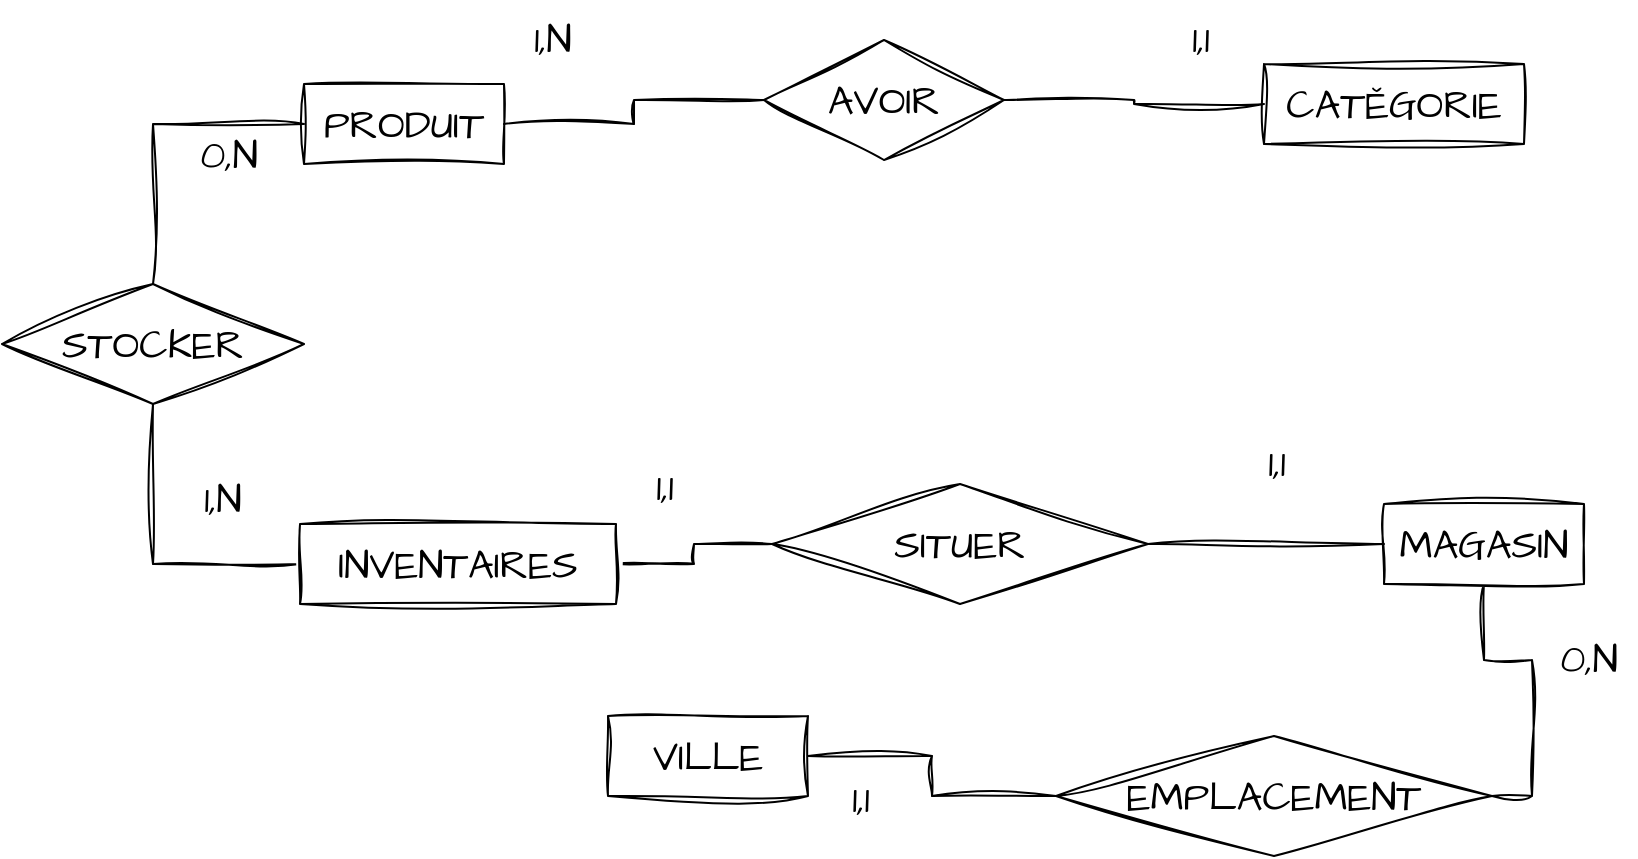 <mxfile version="23.0.2" type="github">
  <diagram id="R2lEEEUBdFMjLlhIrx00" name="Page-1">
    <mxGraphModel dx="2273" dy="1454" grid="1" gridSize="2" guides="1" tooltips="1" connect="1" arrows="1" fold="1" page="1" pageScale="1" pageWidth="1100" pageHeight="850" math="0" shadow="0" extFonts="Permanent Marker^https://fonts.googleapis.com/css?family=Permanent+Marker">
      <root>
        <mxCell id="0" />
        <mxCell id="1" parent="0" />
        <mxCell id="o3ELeT9XmKpT3e3H9N4E-15" value="PRODUIT" style="whiteSpace=wrap;html=1;align=center;sketch=1;hachureGap=4;jiggle=2;curveFitting=1;fontFamily=Architects Daughter;fontSource=https%3A%2F%2Ffonts.googleapis.com%2Fcss%3Ffamily%3DArchitects%2BDaughter;fontSize=20;" vertex="1" parent="1">
          <mxGeometry x="-273" y="-148" width="100" height="40" as="geometry" />
        </mxCell>
        <mxCell id="o3ELeT9XmKpT3e3H9N4E-17" value="CATĚGORIE" style="whiteSpace=wrap;html=1;align=center;sketch=1;hachureGap=4;jiggle=2;curveFitting=1;fontFamily=Architects Daughter;fontSource=https%3A%2F%2Ffonts.googleapis.com%2Fcss%3Ffamily%3DArchitects%2BDaughter;fontSize=20;" vertex="1" parent="1">
          <mxGeometry x="207" y="-158" width="130" height="40" as="geometry" />
        </mxCell>
        <mxCell id="o3ELeT9XmKpT3e3H9N4E-32" style="edgeStyle=orthogonalEdgeStyle;rounded=0;sketch=1;hachureGap=4;jiggle=2;curveFitting=1;orthogonalLoop=1;jettySize=auto;html=1;exitX=0;exitY=0.5;exitDx=0;exitDy=0;entryX=0.5;entryY=1;entryDx=0;entryDy=0;fontFamily=Architects Daughter;fontSource=https%3A%2F%2Ffonts.googleapis.com%2Fcss%3Ffamily%3DArchitects%2BDaughter;fontSize=16;endArrow=none;endFill=0;" edge="1" parent="1" source="o3ELeT9XmKpT3e3H9N4E-19" target="o3ELeT9XmKpT3e3H9N4E-27">
          <mxGeometry relative="1" as="geometry" />
        </mxCell>
        <mxCell id="o3ELeT9XmKpT3e3H9N4E-34" style="edgeStyle=orthogonalEdgeStyle;rounded=0;sketch=1;hachureGap=4;jiggle=2;curveFitting=1;orthogonalLoop=1;jettySize=auto;html=1;exitX=1;exitY=0.5;exitDx=0;exitDy=0;entryX=0;entryY=0.5;entryDx=0;entryDy=0;fontFamily=Architects Daughter;fontSource=https%3A%2F%2Ffonts.googleapis.com%2Fcss%3Ffamily%3DArchitects%2BDaughter;fontSize=16;endArrow=none;endFill=0;" edge="1" parent="1" source="o3ELeT9XmKpT3e3H9N4E-19" target="o3ELeT9XmKpT3e3H9N4E-33">
          <mxGeometry relative="1" as="geometry" />
        </mxCell>
        <mxCell id="o3ELeT9XmKpT3e3H9N4E-19" value="INVENTAIRES" style="whiteSpace=wrap;html=1;align=center;sketch=1;hachureGap=4;jiggle=2;curveFitting=1;fontFamily=Architects Daughter;fontSource=https%3A%2F%2Ffonts.googleapis.com%2Fcss%3Ffamily%3DArchitects%2BDaughter;fontSize=20;" vertex="1" parent="1">
          <mxGeometry x="-275" y="72" width="158" height="40" as="geometry" />
        </mxCell>
        <mxCell id="o3ELeT9XmKpT3e3H9N4E-39" style="edgeStyle=orthogonalEdgeStyle;rounded=0;sketch=1;hachureGap=4;jiggle=2;curveFitting=1;orthogonalLoop=1;jettySize=auto;html=1;exitX=0.5;exitY=1;exitDx=0;exitDy=0;entryX=1;entryY=0.5;entryDx=0;entryDy=0;fontFamily=Architects Daughter;fontSource=https%3A%2F%2Ffonts.googleapis.com%2Fcss%3Ffamily%3DArchitects%2BDaughter;fontSize=16;endArrow=none;endFill=0;" edge="1" parent="1" source="o3ELeT9XmKpT3e3H9N4E-20" target="o3ELeT9XmKpT3e3H9N4E-38">
          <mxGeometry relative="1" as="geometry" />
        </mxCell>
        <mxCell id="o3ELeT9XmKpT3e3H9N4E-20" value="MAGASIN" style="whiteSpace=wrap;html=1;align=center;sketch=1;hachureGap=4;jiggle=2;curveFitting=1;fontFamily=Architects Daughter;fontSource=https%3A%2F%2Ffonts.googleapis.com%2Fcss%3Ffamily%3DArchitects%2BDaughter;fontSize=20;" vertex="1" parent="1">
          <mxGeometry x="267" y="62" width="100" height="40" as="geometry" />
        </mxCell>
        <mxCell id="o3ELeT9XmKpT3e3H9N4E-21" value="VILLE" style="whiteSpace=wrap;html=1;align=center;sketch=1;hachureGap=4;jiggle=2;curveFitting=1;fontFamily=Architects Daughter;fontSource=https%3A%2F%2Ffonts.googleapis.com%2Fcss%3Ffamily%3DArchitects%2BDaughter;fontSize=20;" vertex="1" parent="1">
          <mxGeometry x="-121" y="168" width="100" height="40" as="geometry" />
        </mxCell>
        <mxCell id="o3ELeT9XmKpT3e3H9N4E-23" style="edgeStyle=orthogonalEdgeStyle;rounded=0;sketch=1;hachureGap=4;jiggle=2;curveFitting=1;orthogonalLoop=1;jettySize=auto;html=1;entryX=1;entryY=0.5;entryDx=0;entryDy=0;fontFamily=Architects Daughter;fontSource=https%3A%2F%2Ffonts.googleapis.com%2Fcss%3Ffamily%3DArchitects%2BDaughter;fontSize=16;endArrow=none;endFill=0;" edge="1" parent="1" source="o3ELeT9XmKpT3e3H9N4E-22" target="o3ELeT9XmKpT3e3H9N4E-15">
          <mxGeometry relative="1" as="geometry" />
        </mxCell>
        <mxCell id="o3ELeT9XmKpT3e3H9N4E-24" style="edgeStyle=orthogonalEdgeStyle;rounded=0;sketch=1;hachureGap=4;jiggle=2;curveFitting=1;orthogonalLoop=1;jettySize=auto;html=1;exitX=1;exitY=0.5;exitDx=0;exitDy=0;entryX=0;entryY=0.5;entryDx=0;entryDy=0;fontFamily=Architects Daughter;fontSource=https%3A%2F%2Ffonts.googleapis.com%2Fcss%3Ffamily%3DArchitects%2BDaughter;fontSize=16;endArrow=none;endFill=0;" edge="1" parent="1" source="o3ELeT9XmKpT3e3H9N4E-22" target="o3ELeT9XmKpT3e3H9N4E-17">
          <mxGeometry relative="1" as="geometry" />
        </mxCell>
        <mxCell id="o3ELeT9XmKpT3e3H9N4E-22" value="AVOIR" style="shape=rhombus;perimeter=rhombusPerimeter;whiteSpace=wrap;html=1;align=center;sketch=1;hachureGap=4;jiggle=2;curveFitting=1;fontFamily=Architects Daughter;fontSource=https%3A%2F%2Ffonts.googleapis.com%2Fcss%3Ffamily%3DArchitects%2BDaughter;fontSize=20;" vertex="1" parent="1">
          <mxGeometry x="-43" y="-170" width="120" height="60" as="geometry" />
        </mxCell>
        <mxCell id="o3ELeT9XmKpT3e3H9N4E-25" value="1,N" style="text;html=1;align=center;verticalAlign=middle;resizable=0;points=[];autosize=1;strokeColor=none;fillColor=none;fontSize=20;fontFamily=Architects Daughter;" vertex="1" parent="1">
          <mxGeometry x="-168" y="-190" width="38" height="38" as="geometry" />
        </mxCell>
        <mxCell id="o3ELeT9XmKpT3e3H9N4E-26" value="1,1" style="text;html=1;align=center;verticalAlign=middle;resizable=0;points=[];autosize=1;strokeColor=none;fillColor=none;fontSize=20;fontFamily=Architects Daughter;" vertex="1" parent="1">
          <mxGeometry x="161" y="-190" width="28" height="38" as="geometry" />
        </mxCell>
        <mxCell id="o3ELeT9XmKpT3e3H9N4E-29" style="edgeStyle=orthogonalEdgeStyle;rounded=0;sketch=1;hachureGap=4;jiggle=2;curveFitting=1;orthogonalLoop=1;jettySize=auto;html=1;entryX=0;entryY=0.5;entryDx=0;entryDy=0;fontFamily=Architects Daughter;fontSource=https%3A%2F%2Ffonts.googleapis.com%2Fcss%3Ffamily%3DArchitects%2BDaughter;fontSize=16;endArrow=none;endFill=0;" edge="1" parent="1" source="o3ELeT9XmKpT3e3H9N4E-27" target="o3ELeT9XmKpT3e3H9N4E-15">
          <mxGeometry relative="1" as="geometry" />
        </mxCell>
        <mxCell id="o3ELeT9XmKpT3e3H9N4E-27" value="STOCKER" style="shape=rhombus;perimeter=rhombusPerimeter;whiteSpace=wrap;html=1;align=center;sketch=1;hachureGap=4;jiggle=2;curveFitting=1;fontFamily=Architects Daughter;fontSource=https%3A%2F%2Ffonts.googleapis.com%2Fcss%3Ffamily%3DArchitects%2BDaughter;fontSize=20;" vertex="1" parent="1">
          <mxGeometry x="-424" y="-48" width="151" height="60" as="geometry" />
        </mxCell>
        <mxCell id="o3ELeT9XmKpT3e3H9N4E-30" value="1,N" style="text;html=1;align=center;verticalAlign=middle;resizable=0;points=[];autosize=1;strokeColor=none;fillColor=none;fontSize=20;fontFamily=Architects Daughter;" vertex="1" parent="1">
          <mxGeometry x="-333" y="40" width="38" height="38" as="geometry" />
        </mxCell>
        <mxCell id="o3ELeT9XmKpT3e3H9N4E-31" value="0,N" style="text;html=1;align=center;verticalAlign=middle;resizable=0;points=[];autosize=1;strokeColor=none;fillColor=none;fontSize=20;fontFamily=Architects Daughter;" vertex="1" parent="1">
          <mxGeometry x="-335" y="-132" width="48" height="38" as="geometry" />
        </mxCell>
        <mxCell id="o3ELeT9XmKpT3e3H9N4E-35" style="edgeStyle=orthogonalEdgeStyle;rounded=0;sketch=1;hachureGap=4;jiggle=2;curveFitting=1;orthogonalLoop=1;jettySize=auto;html=1;exitX=1;exitY=0.5;exitDx=0;exitDy=0;fontFamily=Architects Daughter;fontSource=https%3A%2F%2Ffonts.googleapis.com%2Fcss%3Ffamily%3DArchitects%2BDaughter;fontSize=16;endArrow=none;endFill=0;" edge="1" parent="1" source="o3ELeT9XmKpT3e3H9N4E-33" target="o3ELeT9XmKpT3e3H9N4E-20">
          <mxGeometry relative="1" as="geometry" />
        </mxCell>
        <mxCell id="o3ELeT9XmKpT3e3H9N4E-33" value="SITUER" style="shape=rhombus;perimeter=rhombusPerimeter;whiteSpace=wrap;html=1;align=center;sketch=1;hachureGap=4;jiggle=2;curveFitting=1;fontFamily=Architects Daughter;fontSource=https%3A%2F%2Ffonts.googleapis.com%2Fcss%3Ffamily%3DArchitects%2BDaughter;fontSize=20;" vertex="1" parent="1">
          <mxGeometry x="-39" y="52" width="188" height="60" as="geometry" />
        </mxCell>
        <mxCell id="o3ELeT9XmKpT3e3H9N4E-36" value="1,1" style="text;html=1;align=center;verticalAlign=middle;resizable=0;points=[];autosize=1;strokeColor=none;fillColor=none;fontSize=20;fontFamily=Architects Daughter;" vertex="1" parent="1">
          <mxGeometry x="-107" y="34" width="28" height="38" as="geometry" />
        </mxCell>
        <mxCell id="o3ELeT9XmKpT3e3H9N4E-37" value="1,1" style="text;html=1;align=center;verticalAlign=middle;resizable=0;points=[];autosize=1;strokeColor=none;fillColor=none;fontSize=20;fontFamily=Architects Daughter;" vertex="1" parent="1">
          <mxGeometry x="199" y="22" width="28" height="38" as="geometry" />
        </mxCell>
        <mxCell id="o3ELeT9XmKpT3e3H9N4E-40" style="edgeStyle=orthogonalEdgeStyle;rounded=0;sketch=1;hachureGap=4;jiggle=2;curveFitting=1;orthogonalLoop=1;jettySize=auto;html=1;exitX=0;exitY=0.5;exitDx=0;exitDy=0;entryX=1;entryY=0.5;entryDx=0;entryDy=0;fontFamily=Architects Daughter;fontSource=https%3A%2F%2Ffonts.googleapis.com%2Fcss%3Ffamily%3DArchitects%2BDaughter;fontSize=16;endArrow=none;endFill=0;" edge="1" parent="1" source="o3ELeT9XmKpT3e3H9N4E-38" target="o3ELeT9XmKpT3e3H9N4E-21">
          <mxGeometry relative="1" as="geometry" />
        </mxCell>
        <mxCell id="o3ELeT9XmKpT3e3H9N4E-38" value="EMPLACEMENT" style="shape=rhombus;perimeter=rhombusPerimeter;whiteSpace=wrap;html=1;align=center;sketch=1;hachureGap=4;jiggle=2;curveFitting=1;fontFamily=Architects Daughter;fontSource=https%3A%2F%2Ffonts.googleapis.com%2Fcss%3Ffamily%3DArchitects%2BDaughter;fontSize=20;" vertex="1" parent="1">
          <mxGeometry x="103" y="178" width="218" height="60" as="geometry" />
        </mxCell>
        <mxCell id="o3ELeT9XmKpT3e3H9N4E-41" value="0,N" style="text;html=1;align=center;verticalAlign=middle;resizable=0;points=[];autosize=1;strokeColor=none;fillColor=none;fontSize=20;fontFamily=Architects Daughter;" vertex="1" parent="1">
          <mxGeometry x="345" y="120" width="48" height="38" as="geometry" />
        </mxCell>
        <mxCell id="o3ELeT9XmKpT3e3H9N4E-42" value="1,1" style="text;html=1;align=center;verticalAlign=middle;resizable=0;points=[];autosize=1;strokeColor=none;fillColor=none;fontSize=20;fontFamily=Architects Daughter;" vertex="1" parent="1">
          <mxGeometry x="-9" y="190" width="28" height="38" as="geometry" />
        </mxCell>
      </root>
    </mxGraphModel>
  </diagram>
</mxfile>
